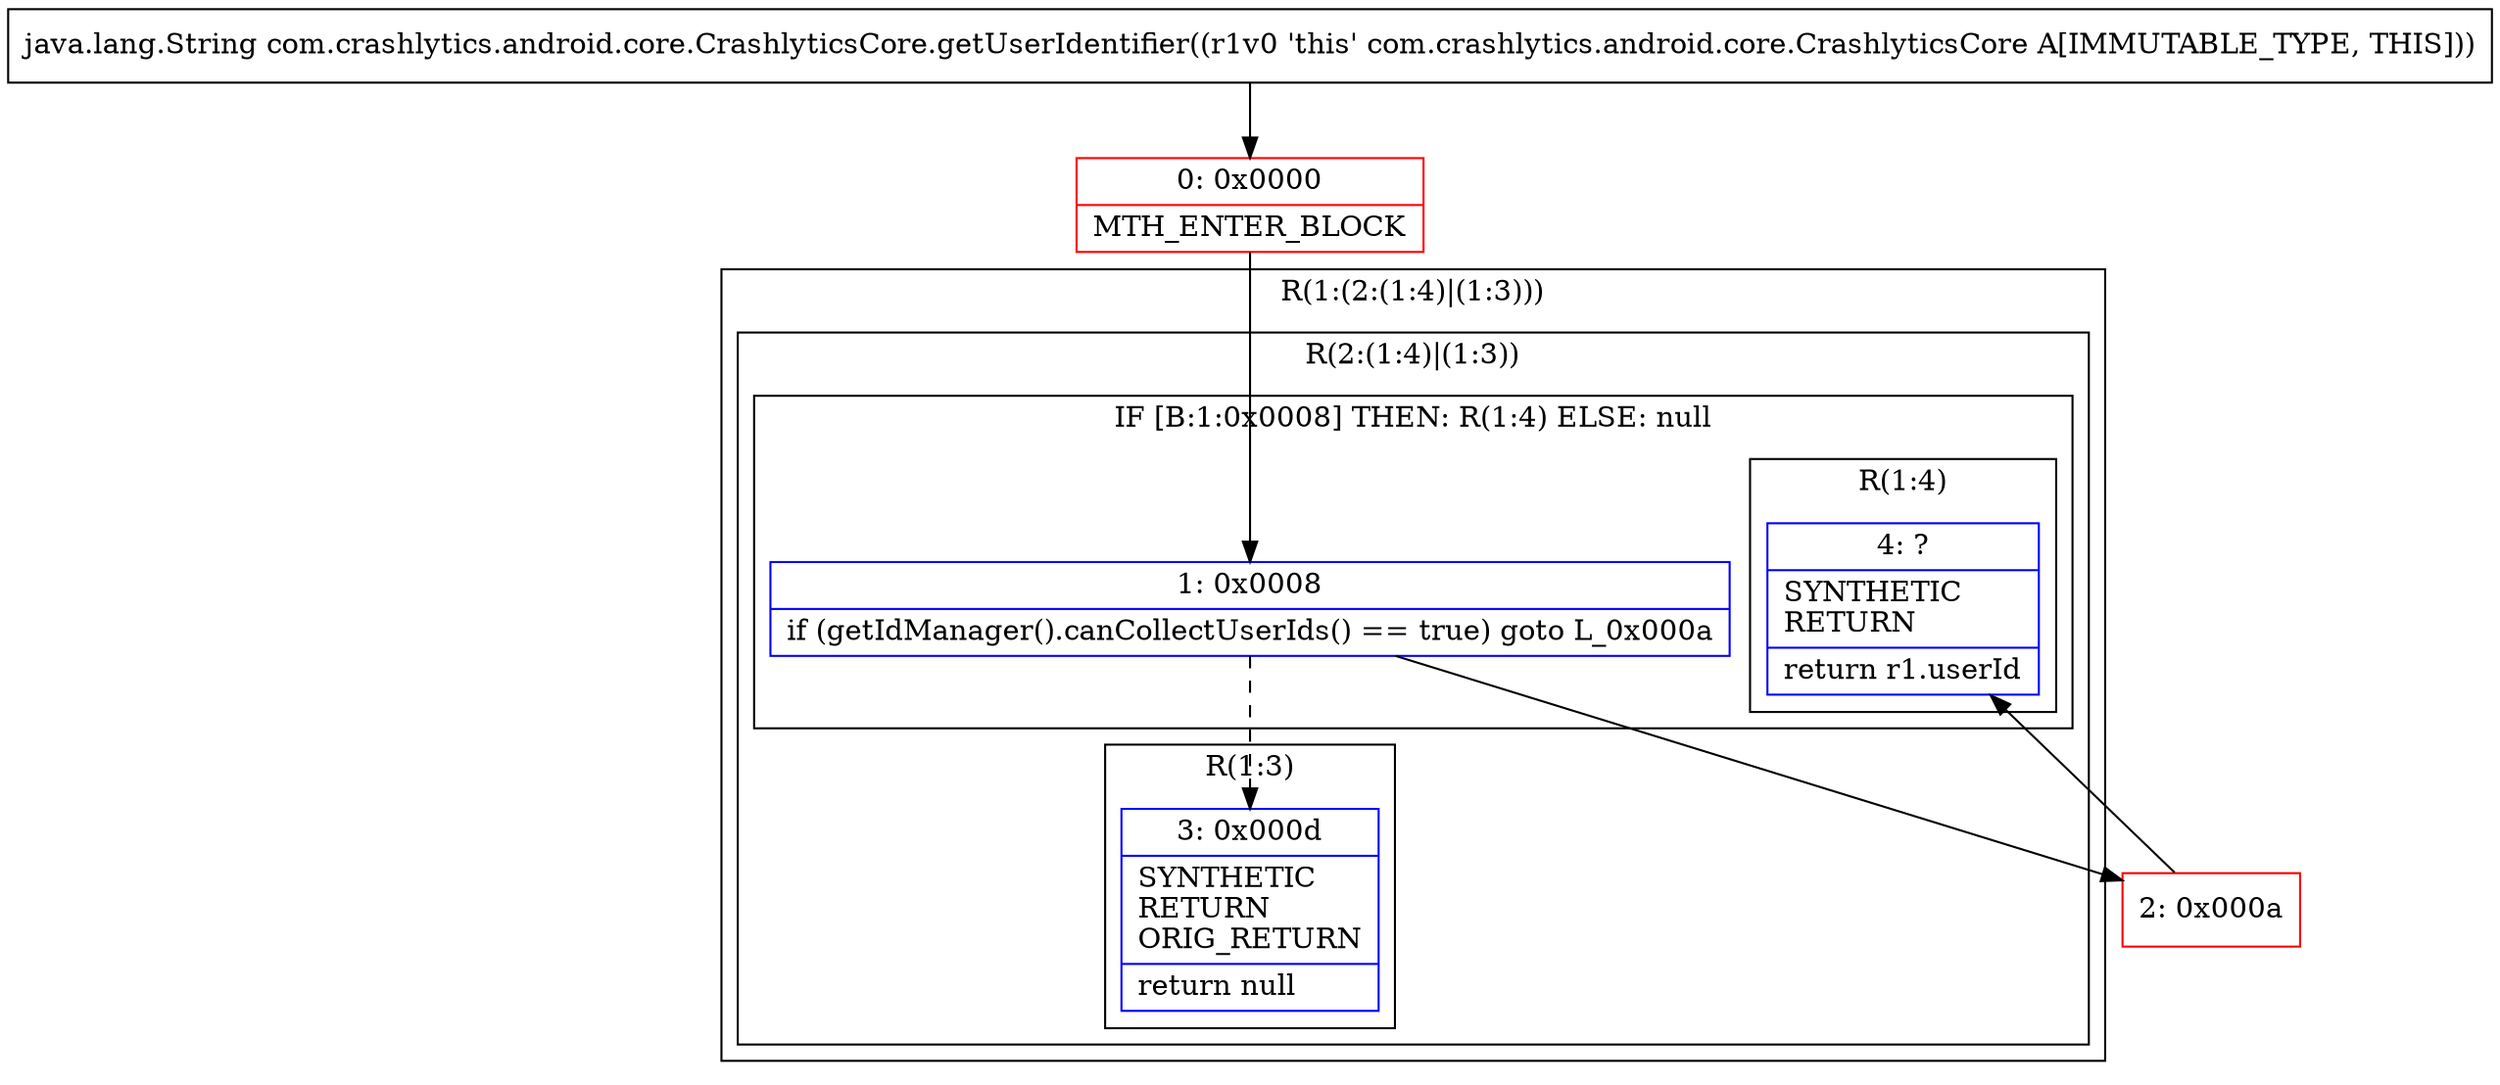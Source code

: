 digraph "CFG forcom.crashlytics.android.core.CrashlyticsCore.getUserIdentifier()Ljava\/lang\/String;" {
subgraph cluster_Region_144261960 {
label = "R(1:(2:(1:4)|(1:3)))";
node [shape=record,color=blue];
subgraph cluster_Region_713620728 {
label = "R(2:(1:4)|(1:3))";
node [shape=record,color=blue];
subgraph cluster_IfRegion_1999729087 {
label = "IF [B:1:0x0008] THEN: R(1:4) ELSE: null";
node [shape=record,color=blue];
Node_1 [shape=record,label="{1\:\ 0x0008|if (getIdManager().canCollectUserIds() == true) goto L_0x000a\l}"];
subgraph cluster_Region_419219259 {
label = "R(1:4)";
node [shape=record,color=blue];
Node_4 [shape=record,label="{4\:\ ?|SYNTHETIC\lRETURN\l|return r1.userId\l}"];
}
}
subgraph cluster_Region_1522357359 {
label = "R(1:3)";
node [shape=record,color=blue];
Node_3 [shape=record,label="{3\:\ 0x000d|SYNTHETIC\lRETURN\lORIG_RETURN\l|return null\l}"];
}
}
}
Node_0 [shape=record,color=red,label="{0\:\ 0x0000|MTH_ENTER_BLOCK\l}"];
Node_2 [shape=record,color=red,label="{2\:\ 0x000a}"];
MethodNode[shape=record,label="{java.lang.String com.crashlytics.android.core.CrashlyticsCore.getUserIdentifier((r1v0 'this' com.crashlytics.android.core.CrashlyticsCore A[IMMUTABLE_TYPE, THIS])) }"];
MethodNode -> Node_0;
Node_1 -> Node_2;
Node_1 -> Node_3[style=dashed];
Node_0 -> Node_1;
Node_2 -> Node_4;
}

